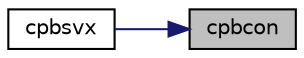 digraph "cpbcon"
{
 // LATEX_PDF_SIZE
  edge [fontname="Helvetica",fontsize="10",labelfontname="Helvetica",labelfontsize="10"];
  node [fontname="Helvetica",fontsize="10",shape=record];
  rankdir="RL";
  Node1 [label="cpbcon",height=0.2,width=0.4,color="black", fillcolor="grey75", style="filled", fontcolor="black",tooltip="CPBCON"];
  Node1 -> Node2 [dir="back",color="midnightblue",fontsize="10",style="solid",fontname="Helvetica"];
  Node2 [label="cpbsvx",height=0.2,width=0.4,color="black", fillcolor="white", style="filled",URL="$cpbsvx_8f.html#ab6eacad249a7dcb36a0fae555742c656",tooltip="CPBSVX computes the solution to system of linear equations A * X = B for OTHER matrices"];
}
